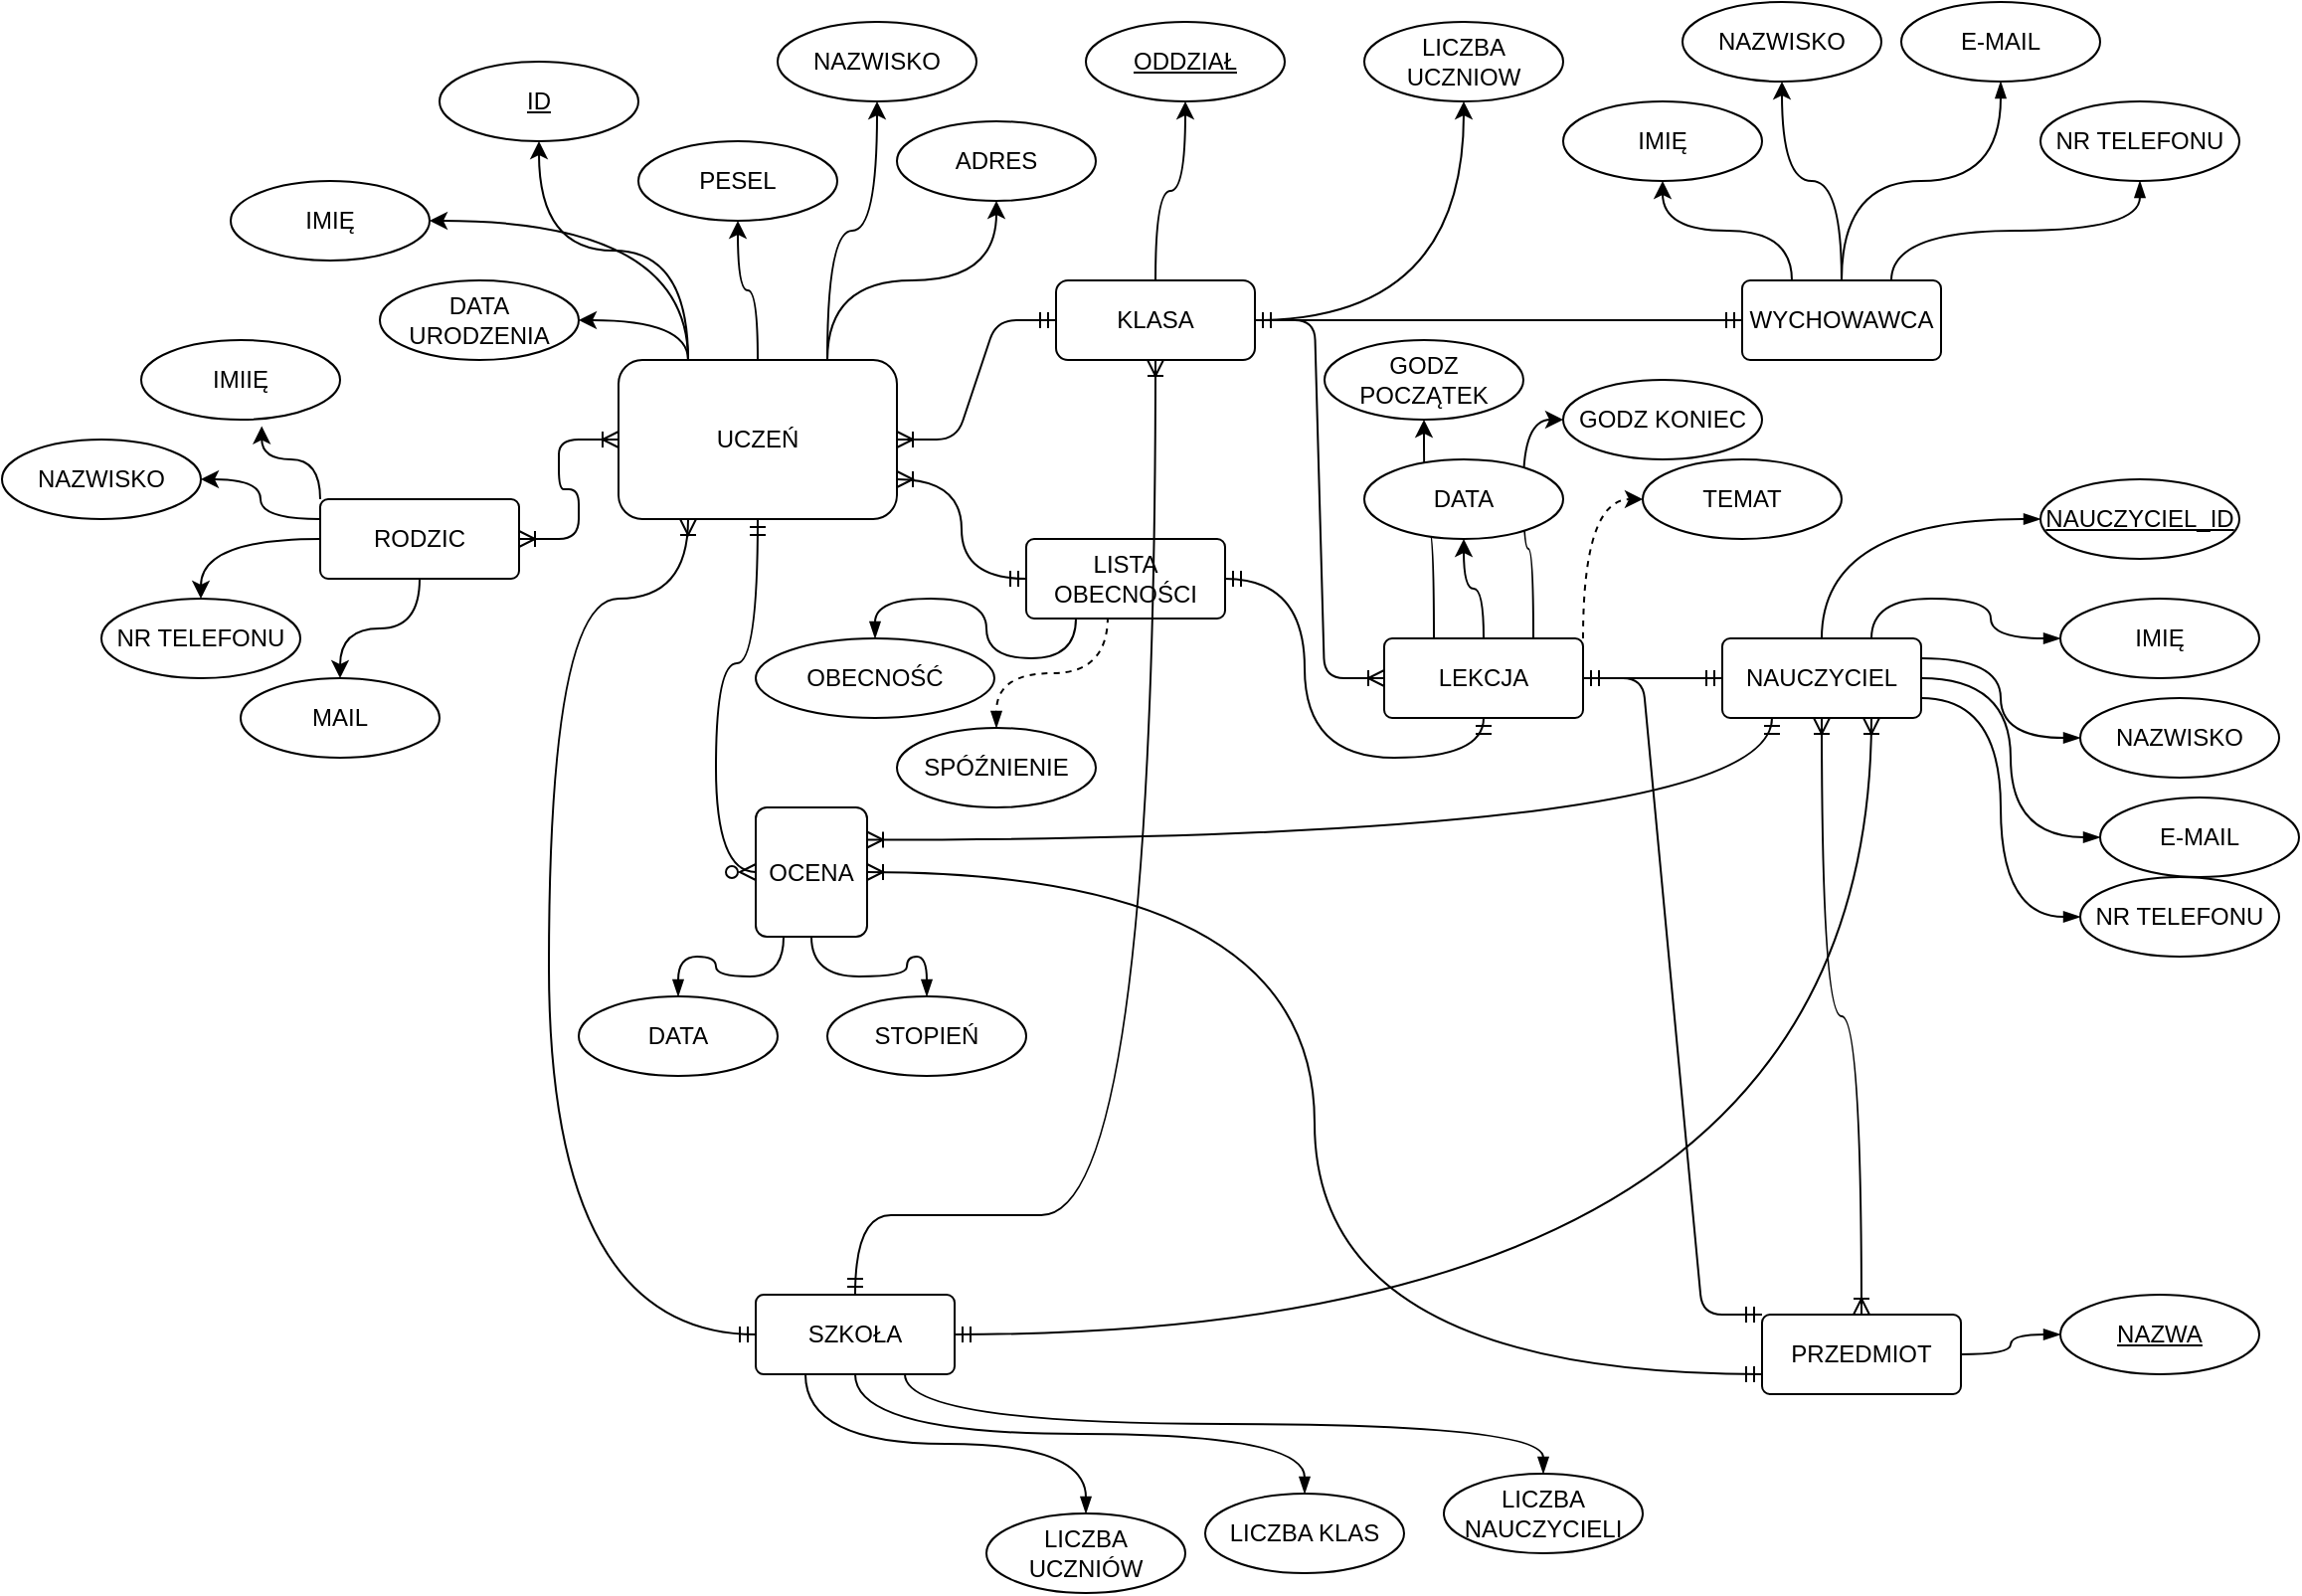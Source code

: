 <mxfile version="12.8.4"><diagram id="cNqfms0HBpr6AN-Xjopu" name="Page-1"><mxGraphModel dx="982" dy="611" grid="1" gridSize="10" guides="1" tooltips="1" connect="1" arrows="1" fold="1" page="1" pageScale="1" pageWidth="1169" pageHeight="827" math="0" shadow="0"><root><mxCell id="0"/><mxCell id="1" parent="0"/><mxCell id="bewDhss2z7NdPzQOxILB-91" style="edgeStyle=orthogonalEdgeStyle;curved=1;comic=0;orthogonalLoop=1;jettySize=auto;html=1;exitX=0.75;exitY=0;exitDx=0;exitDy=0;entryX=0.5;entryY=1;entryDx=0;entryDy=0;shadow=0;strokeColor=#000000;" edge="1" parent="1" source="bewDhss2z7NdPzQOxILB-1" target="bewDhss2z7NdPzQOxILB-90"><mxGeometry relative="1" as="geometry"/></mxCell><mxCell id="bewDhss2z7NdPzQOxILB-92" style="edgeStyle=orthogonalEdgeStyle;curved=1;comic=0;orthogonalLoop=1;jettySize=auto;html=1;exitX=0.75;exitY=0;exitDx=0;exitDy=0;shadow=0;strokeColor=#000000;" edge="1" parent="1" source="bewDhss2z7NdPzQOxILB-1" target="bewDhss2z7NdPzQOxILB-85"><mxGeometry relative="1" as="geometry"/></mxCell><mxCell id="bewDhss2z7NdPzQOxILB-93" style="edgeStyle=orthogonalEdgeStyle;curved=1;comic=0;orthogonalLoop=1;jettySize=auto;html=1;exitX=0.5;exitY=0;exitDx=0;exitDy=0;shadow=0;strokeColor=#000000;" edge="1" parent="1" source="bewDhss2z7NdPzQOxILB-1" target="bewDhss2z7NdPzQOxILB-88"><mxGeometry relative="1" as="geometry"/></mxCell><mxCell id="bewDhss2z7NdPzQOxILB-94" style="edgeStyle=orthogonalEdgeStyle;curved=1;comic=0;orthogonalLoop=1;jettySize=auto;html=1;exitX=0.25;exitY=0;exitDx=0;exitDy=0;shadow=0;strokeColor=#000000;" edge="1" parent="1" source="bewDhss2z7NdPzQOxILB-1" target="bewDhss2z7NdPzQOxILB-97"><mxGeometry relative="1" as="geometry"><mxPoint x="50" y="200" as="targetPoint"/></mxGeometry></mxCell><mxCell id="bewDhss2z7NdPzQOxILB-95" style="edgeStyle=orthogonalEdgeStyle;curved=1;comic=0;orthogonalLoop=1;jettySize=auto;html=1;exitX=0.25;exitY=0;exitDx=0;exitDy=0;entryX=1;entryY=0.5;entryDx=0;entryDy=0;shadow=0;strokeColor=#000000;" edge="1" parent="1" source="bewDhss2z7NdPzQOxILB-1" target="bewDhss2z7NdPzQOxILB-86"><mxGeometry relative="1" as="geometry"/></mxCell><mxCell id="bewDhss2z7NdPzQOxILB-96" style="edgeStyle=orthogonalEdgeStyle;curved=1;comic=0;orthogonalLoop=1;jettySize=auto;html=1;exitX=0.25;exitY=0;exitDx=0;exitDy=0;shadow=0;strokeColor=#000000;" edge="1" parent="1" source="bewDhss2z7NdPzQOxILB-1" target="bewDhss2z7NdPzQOxILB-87"><mxGeometry relative="1" as="geometry"/></mxCell><mxCell id="bewDhss2z7NdPzQOxILB-1" value="UCZEŃ" style="whiteSpace=wrap;html=1;align=center;rounded=1;" vertex="1" parent="1"><mxGeometry x="315" y="200" width="140" height="80" as="geometry"/></mxCell><mxCell id="bewDhss2z7NdPzQOxILB-99" style="edgeStyle=orthogonalEdgeStyle;curved=1;comic=0;orthogonalLoop=1;jettySize=auto;html=1;exitX=0.5;exitY=0;exitDx=0;exitDy=0;shadow=0;strokeColor=#000000;" edge="1" parent="1" source="bewDhss2z7NdPzQOxILB-4" target="bewDhss2z7NdPzQOxILB-98"><mxGeometry relative="1" as="geometry"/></mxCell><mxCell id="bewDhss2z7NdPzQOxILB-103" style="edgeStyle=orthogonalEdgeStyle;curved=1;comic=0;orthogonalLoop=1;jettySize=auto;html=1;entryX=0.5;entryY=1;entryDx=0;entryDy=0;shadow=0;strokeColor=#000000;" edge="1" parent="1" source="bewDhss2z7NdPzQOxILB-4" target="bewDhss2z7NdPzQOxILB-102"><mxGeometry relative="1" as="geometry"/></mxCell><mxCell id="bewDhss2z7NdPzQOxILB-4" value="KLASA" style="whiteSpace=wrap;html=1;align=center;rounded=1;" vertex="1" parent="1"><mxGeometry x="535" y="160" width="100" height="40" as="geometry"/></mxCell><mxCell id="bewDhss2z7NdPzQOxILB-131" style="edgeStyle=orthogonalEdgeStyle;curved=1;rounded=1;comic=0;orthogonalLoop=1;jettySize=auto;html=1;exitX=0.25;exitY=1;exitDx=0;exitDy=0;entryX=0.5;entryY=0;entryDx=0;entryDy=0;shadow=0;startArrow=none;startFill=0;endArrow=blockThin;endFill=1;strokeColor=#000000;" edge="1" parent="1" source="bewDhss2z7NdPzQOxILB-5" target="bewDhss2z7NdPzQOxILB-130"><mxGeometry relative="1" as="geometry"/></mxCell><mxCell id="bewDhss2z7NdPzQOxILB-132" style="edgeStyle=orthogonalEdgeStyle;curved=1;rounded=1;comic=0;orthogonalLoop=1;jettySize=auto;html=1;exitX=0.5;exitY=1;exitDx=0;exitDy=0;entryX=0.5;entryY=0;entryDx=0;entryDy=0;shadow=0;startArrow=none;startFill=0;endArrow=blockThin;endFill=1;strokeColor=#000000;" edge="1" parent="1" source="bewDhss2z7NdPzQOxILB-5" target="bewDhss2z7NdPzQOxILB-129"><mxGeometry relative="1" as="geometry"/></mxCell><mxCell id="bewDhss2z7NdPzQOxILB-135" style="edgeStyle=orthogonalEdgeStyle;curved=1;rounded=1;comic=0;orthogonalLoop=1;jettySize=auto;html=1;exitX=0;exitY=0.5;exitDx=0;exitDy=0;entryX=0.5;entryY=1;entryDx=0;entryDy=0;shadow=0;startArrow=ERzeroToMany;startFill=1;endArrow=ERmandOne;endFill=0;strokeColor=#000000;" edge="1" parent="1" source="bewDhss2z7NdPzQOxILB-5" target="bewDhss2z7NdPzQOxILB-1"><mxGeometry relative="1" as="geometry"/></mxCell><mxCell id="bewDhss2z7NdPzQOxILB-5" value="OCENA" style="rounded=1;arcSize=10;whiteSpace=wrap;html=1;align=center;" vertex="1" parent="1"><mxGeometry x="384" y="425" width="56" height="65" as="geometry"/></mxCell><mxCell id="bewDhss2z7NdPzQOxILB-133" style="edgeStyle=orthogonalEdgeStyle;curved=1;rounded=1;comic=0;orthogonalLoop=1;jettySize=auto;html=1;exitX=0;exitY=0.75;exitDx=0;exitDy=0;entryX=1;entryY=0.5;entryDx=0;entryDy=0;shadow=0;startArrow=ERmandOne;startFill=0;endArrow=ERoneToMany;endFill=0;strokeColor=#000000;" edge="1" parent="1" source="bewDhss2z7NdPzQOxILB-6" target="bewDhss2z7NdPzQOxILB-5"><mxGeometry relative="1" as="geometry"/></mxCell><mxCell id="bewDhss2z7NdPzQOxILB-154" style="edgeStyle=orthogonalEdgeStyle;curved=1;rounded=1;comic=0;orthogonalLoop=1;jettySize=auto;html=1;exitX=1;exitY=0.5;exitDx=0;exitDy=0;entryX=0;entryY=0.5;entryDx=0;entryDy=0;shadow=0;startArrow=none;startFill=0;endArrow=blockThin;endFill=1;strokeColor=#000000;" edge="1" parent="1" source="bewDhss2z7NdPzQOxILB-6" target="bewDhss2z7NdPzQOxILB-152"><mxGeometry relative="1" as="geometry"/></mxCell><mxCell id="bewDhss2z7NdPzQOxILB-6" value="PRZEDMIOT" style="rounded=1;arcSize=10;whiteSpace=wrap;html=1;align=center;" vertex="1" parent="1"><mxGeometry x="890" y="680" width="100" height="40" as="geometry"/></mxCell><mxCell id="bewDhss2z7NdPzQOxILB-128" style="edgeStyle=orthogonalEdgeStyle;curved=1;rounded=1;comic=0;orthogonalLoop=1;jettySize=auto;html=1;exitX=0.5;exitY=1;exitDx=0;exitDy=0;shadow=0;startArrow=ERoneToMany;startFill=0;endArrow=ERoneToMany;endFill=0;strokeColor=#000000;" edge="1" parent="1" source="bewDhss2z7NdPzQOxILB-8" target="bewDhss2z7NdPzQOxILB-6"><mxGeometry relative="1" as="geometry"/></mxCell><mxCell id="bewDhss2z7NdPzQOxILB-145" style="edgeStyle=orthogonalEdgeStyle;curved=1;rounded=1;comic=0;orthogonalLoop=1;jettySize=auto;html=1;exitX=0.75;exitY=0;exitDx=0;exitDy=0;entryX=0;entryY=0.5;entryDx=0;entryDy=0;shadow=0;startArrow=none;startFill=0;endArrow=blockThin;endFill=1;strokeColor=#000000;" edge="1" parent="1" source="bewDhss2z7NdPzQOxILB-8" target="bewDhss2z7NdPzQOxILB-136"><mxGeometry relative="1" as="geometry"/></mxCell><mxCell id="bewDhss2z7NdPzQOxILB-146" style="edgeStyle=orthogonalEdgeStyle;curved=1;rounded=1;comic=0;orthogonalLoop=1;jettySize=auto;html=1;exitX=1;exitY=0.25;exitDx=0;exitDy=0;shadow=0;startArrow=none;startFill=0;endArrow=blockThin;endFill=1;strokeColor=#000000;" edge="1" parent="1" source="bewDhss2z7NdPzQOxILB-8" target="bewDhss2z7NdPzQOxILB-137"><mxGeometry relative="1" as="geometry"/></mxCell><mxCell id="bewDhss2z7NdPzQOxILB-147" style="edgeStyle=orthogonalEdgeStyle;curved=1;rounded=1;comic=0;orthogonalLoop=1;jettySize=auto;html=1;exitX=1;exitY=0.5;exitDx=0;exitDy=0;entryX=0;entryY=0.5;entryDx=0;entryDy=0;shadow=0;startArrow=none;startFill=0;endArrow=blockThin;endFill=1;strokeColor=#000000;" edge="1" parent="1" source="bewDhss2z7NdPzQOxILB-8" target="bewDhss2z7NdPzQOxILB-138"><mxGeometry relative="1" as="geometry"/></mxCell><mxCell id="bewDhss2z7NdPzQOxILB-148" style="edgeStyle=orthogonalEdgeStyle;curved=1;rounded=1;comic=0;orthogonalLoop=1;jettySize=auto;html=1;exitX=1;exitY=0.75;exitDx=0;exitDy=0;entryX=0;entryY=0.5;entryDx=0;entryDy=0;shadow=0;startArrow=none;startFill=0;endArrow=blockThin;endFill=1;strokeColor=#000000;" edge="1" parent="1" source="bewDhss2z7NdPzQOxILB-8" target="bewDhss2z7NdPzQOxILB-140"><mxGeometry relative="1" as="geometry"/></mxCell><mxCell id="bewDhss2z7NdPzQOxILB-150" style="edgeStyle=orthogonalEdgeStyle;curved=1;rounded=1;comic=0;orthogonalLoop=1;jettySize=auto;html=1;exitX=0.5;exitY=0;exitDx=0;exitDy=0;entryX=0;entryY=0.5;entryDx=0;entryDy=0;shadow=0;startArrow=none;startFill=0;endArrow=blockThin;endFill=1;strokeColor=#000000;" edge="1" parent="1" source="bewDhss2z7NdPzQOxILB-8" target="bewDhss2z7NdPzQOxILB-153"><mxGeometry relative="1" as="geometry"><mxPoint x="1020" y="280" as="targetPoint"/></mxGeometry></mxCell><mxCell id="bewDhss2z7NdPzQOxILB-8" value="NAUCZYCIEL" style="rounded=1;arcSize=10;whiteSpace=wrap;html=1;align=center;" vertex="1" parent="1"><mxGeometry x="870" y="340" width="100" height="40" as="geometry"/></mxCell><mxCell id="bewDhss2z7NdPzQOxILB-111" style="edgeStyle=orthogonalEdgeStyle;curved=1;comic=0;orthogonalLoop=1;jettySize=auto;html=1;exitX=0.75;exitY=0;exitDx=0;exitDy=0;entryX=0;entryY=0.5;entryDx=0;entryDy=0;shadow=0;strokeColor=#000000;" edge="1" parent="1" source="bewDhss2z7NdPzQOxILB-10" target="bewDhss2z7NdPzQOxILB-110"><mxGeometry relative="1" as="geometry"/></mxCell><mxCell id="bewDhss2z7NdPzQOxILB-112" style="edgeStyle=orthogonalEdgeStyle;curved=1;comic=0;orthogonalLoop=1;jettySize=auto;html=1;exitX=0.5;exitY=0;exitDx=0;exitDy=0;entryX=0.5;entryY=1;entryDx=0;entryDy=0;shadow=0;strokeColor=#000000;" edge="1" parent="1" source="bewDhss2z7NdPzQOxILB-10" target="bewDhss2z7NdPzQOxILB-109"><mxGeometry relative="1" as="geometry"/></mxCell><mxCell id="bewDhss2z7NdPzQOxILB-113" style="edgeStyle=orthogonalEdgeStyle;curved=1;comic=0;orthogonalLoop=1;jettySize=auto;html=1;exitX=0.25;exitY=0;exitDx=0;exitDy=0;entryX=0.5;entryY=1;entryDx=0;entryDy=0;shadow=0;strokeColor=#000000;" edge="1" parent="1" source="bewDhss2z7NdPzQOxILB-10" target="bewDhss2z7NdPzQOxILB-108"><mxGeometry relative="1" as="geometry"/></mxCell><mxCell id="bewDhss2z7NdPzQOxILB-121" style="edgeStyle=orthogonalEdgeStyle;curved=1;rounded=1;comic=0;orthogonalLoop=1;jettySize=auto;html=1;exitX=0.5;exitY=1;exitDx=0;exitDy=0;entryX=1;entryY=0.5;entryDx=0;entryDy=0;shadow=0;strokeColor=#000000;startArrow=ERmandOne;startFill=0;endArrow=ERmandOne;endFill=0;" edge="1" parent="1" source="bewDhss2z7NdPzQOxILB-10" target="bewDhss2z7NdPzQOxILB-118"><mxGeometry relative="1" as="geometry"/></mxCell><mxCell id="bewDhss2z7NdPzQOxILB-10" value="LEKCJA" style="rounded=1;arcSize=10;whiteSpace=wrap;html=1;align=center;" vertex="1" parent="1"><mxGeometry x="700" y="340" width="100" height="40" as="geometry"/></mxCell><mxCell id="bewDhss2z7NdPzQOxILB-78" style="edgeStyle=orthogonalEdgeStyle;comic=0;orthogonalLoop=1;jettySize=auto;html=1;exitX=0;exitY=0;exitDx=0;exitDy=0;entryX=0.606;entryY=1.082;entryDx=0;entryDy=0;entryPerimeter=0;shadow=0;strokeColor=#000000;curved=1;" edge="1" parent="1" source="bewDhss2z7NdPzQOxILB-12" target="bewDhss2z7NdPzQOxILB-74"><mxGeometry relative="1" as="geometry"/></mxCell><mxCell id="bewDhss2z7NdPzQOxILB-80" style="edgeStyle=orthogonalEdgeStyle;comic=0;orthogonalLoop=1;jettySize=auto;html=1;exitX=0;exitY=0.25;exitDx=0;exitDy=0;entryX=1;entryY=0.5;entryDx=0;entryDy=0;shadow=0;strokeColor=#000000;curved=1;" edge="1" parent="1" source="bewDhss2z7NdPzQOxILB-12" target="bewDhss2z7NdPzQOxILB-79"><mxGeometry relative="1" as="geometry"/></mxCell><mxCell id="bewDhss2z7NdPzQOxILB-82" style="edgeStyle=orthogonalEdgeStyle;comic=0;orthogonalLoop=1;jettySize=auto;html=1;exitX=0;exitY=0.5;exitDx=0;exitDy=0;shadow=0;strokeColor=#000000;curved=1;entryX=0.5;entryY=0;entryDx=0;entryDy=0;" edge="1" parent="1" source="bewDhss2z7NdPzQOxILB-12" target="bewDhss2z7NdPzQOxILB-81"><mxGeometry relative="1" as="geometry"/></mxCell><mxCell id="bewDhss2z7NdPzQOxILB-84" style="edgeStyle=orthogonalEdgeStyle;curved=1;comic=0;orthogonalLoop=1;jettySize=auto;html=1;exitX=0.5;exitY=1;exitDx=0;exitDy=0;entryX=0.5;entryY=0;entryDx=0;entryDy=0;shadow=0;strokeColor=#000000;" edge="1" parent="1" source="bewDhss2z7NdPzQOxILB-12" target="bewDhss2z7NdPzQOxILB-83"><mxGeometry relative="1" as="geometry"/></mxCell><mxCell id="bewDhss2z7NdPzQOxILB-12" value="RODZIC" style="rounded=1;arcSize=10;whiteSpace=wrap;html=1;align=center;" vertex="1" parent="1"><mxGeometry x="165" y="270" width="100" height="40" as="geometry"/></mxCell><mxCell id="bewDhss2z7NdPzQOxILB-106" style="edgeStyle=orthogonalEdgeStyle;curved=1;comic=0;orthogonalLoop=1;jettySize=auto;html=1;exitX=0.25;exitY=0;exitDx=0;exitDy=0;entryX=0.5;entryY=1;entryDx=0;entryDy=0;shadow=0;strokeColor=#000000;" edge="1" parent="1" source="bewDhss2z7NdPzQOxILB-15" target="bewDhss2z7NdPzQOxILB-104"><mxGeometry relative="1" as="geometry"/></mxCell><mxCell id="bewDhss2z7NdPzQOxILB-107" style="edgeStyle=orthogonalEdgeStyle;curved=1;comic=0;orthogonalLoop=1;jettySize=auto;html=1;entryX=0.5;entryY=1;entryDx=0;entryDy=0;shadow=0;strokeColor=#000000;" edge="1" parent="1" source="bewDhss2z7NdPzQOxILB-15" target="bewDhss2z7NdPzQOxILB-105"><mxGeometry relative="1" as="geometry"/></mxCell><mxCell id="bewDhss2z7NdPzQOxILB-143" style="edgeStyle=orthogonalEdgeStyle;curved=1;rounded=1;comic=0;orthogonalLoop=1;jettySize=auto;html=1;exitX=0.5;exitY=0;exitDx=0;exitDy=0;entryX=0.5;entryY=1;entryDx=0;entryDy=0;shadow=0;startArrow=none;startFill=0;endArrow=blockThin;endFill=1;strokeColor=#000000;" edge="1" parent="1" source="bewDhss2z7NdPzQOxILB-15" target="bewDhss2z7NdPzQOxILB-141"><mxGeometry relative="1" as="geometry"/></mxCell><mxCell id="bewDhss2z7NdPzQOxILB-144" style="edgeStyle=orthogonalEdgeStyle;curved=1;rounded=1;comic=0;orthogonalLoop=1;jettySize=auto;html=1;exitX=0.75;exitY=0;exitDx=0;exitDy=0;shadow=0;startArrow=none;startFill=0;endArrow=blockThin;endFill=1;strokeColor=#000000;" edge="1" parent="1" source="bewDhss2z7NdPzQOxILB-15" target="bewDhss2z7NdPzQOxILB-142"><mxGeometry relative="1" as="geometry"/></mxCell><mxCell id="bewDhss2z7NdPzQOxILB-15" value="WYCHOWAWCA" style="rounded=1;arcSize=10;whiteSpace=wrap;html=1;align=center;" vertex="1" parent="1"><mxGeometry x="880" y="160" width="100" height="40" as="geometry"/></mxCell><mxCell id="bewDhss2z7NdPzQOxILB-29" value="" style="edgeStyle=entityRelationEdgeStyle;fontSize=12;html=1;endArrow=ERoneToMany;startArrow=ERoneToMany;shadow=0;entryX=0;entryY=0.5;entryDx=0;entryDy=0;exitX=1;exitY=0.5;exitDx=0;exitDy=0;comic=0;" edge="1" parent="1" source="bewDhss2z7NdPzQOxILB-12" target="bewDhss2z7NdPzQOxILB-1"><mxGeometry width="100" height="100" relative="1" as="geometry"><mxPoint x="440" y="490" as="sourcePoint"/><mxPoint x="540" y="390" as="targetPoint"/></mxGeometry></mxCell><mxCell id="bewDhss2z7NdPzQOxILB-30" value="" style="edgeStyle=entityRelationEdgeStyle;fontSize=12;html=1;endArrow=ERoneToMany;startArrow=ERmandOne;shadow=0;rounded=1;entryX=0;entryY=0.5;entryDx=0;entryDy=0;exitX=1;exitY=0.5;exitDx=0;exitDy=0;" edge="1" parent="1" source="bewDhss2z7NdPzQOxILB-4" target="bewDhss2z7NdPzQOxILB-10"><mxGeometry width="100" height="100" relative="1" as="geometry"><mxPoint x="430" y="320" as="sourcePoint"/><mxPoint x="830" y="240" as="targetPoint"/></mxGeometry></mxCell><mxCell id="bewDhss2z7NdPzQOxILB-33" value="" style="edgeStyle=entityRelationEdgeStyle;fontSize=12;html=1;endArrow=ERoneToMany;startArrow=ERmandOne;shadow=0;strokeColor=#000000;" edge="1" parent="1" source="bewDhss2z7NdPzQOxILB-4" target="bewDhss2z7NdPzQOxILB-1"><mxGeometry width="100" height="100" relative="1" as="geometry"><mxPoint x="350" y="90" as="sourcePoint"/><mxPoint x="350" y="48.579" as="targetPoint"/></mxGeometry></mxCell><mxCell id="bewDhss2z7NdPzQOxILB-34" value="" style="edgeStyle=entityRelationEdgeStyle;fontSize=12;html=1;endArrow=ERmandOne;startArrow=ERmandOne;shadow=0;strokeColor=#000000;entryX=0;entryY=0.5;entryDx=0;entryDy=0;exitX=1;exitY=0.5;exitDx=0;exitDy=0;" edge="1" parent="1" source="bewDhss2z7NdPzQOxILB-4" target="bewDhss2z7NdPzQOxILB-15"><mxGeometry width="100" height="100" relative="1" as="geometry"><mxPoint x="480" y="180" as="sourcePoint"/><mxPoint x="580" y="80" as="targetPoint"/></mxGeometry></mxCell><mxCell id="bewDhss2z7NdPzQOxILB-62" value="" style="edgeStyle=entityRelationEdgeStyle;fontSize=12;html=1;endArrow=ERmandOne;startArrow=ERmandOne;shadow=0;strokeColor=#000000;exitX=1;exitY=0.5;exitDx=0;exitDy=0;entryX=0;entryY=0.5;entryDx=0;entryDy=0;" edge="1" parent="1" source="bewDhss2z7NdPzQOxILB-10" target="bewDhss2z7NdPzQOxILB-8"><mxGeometry width="100" height="100" relative="1" as="geometry"><mxPoint x="950" y="450" as="sourcePoint"/><mxPoint x="830" y="420" as="targetPoint"/></mxGeometry></mxCell><mxCell id="bewDhss2z7NdPzQOxILB-65" value="" style="edgeStyle=entityRelationEdgeStyle;fontSize=12;html=1;endArrow=ERmandOne;startArrow=ERmandOne;shadow=0;strokeColor=#000000;entryX=0;entryY=0;entryDx=0;entryDy=0;" edge="1" parent="1" source="bewDhss2z7NdPzQOxILB-10" target="bewDhss2z7NdPzQOxILB-6"><mxGeometry width="100" height="100" relative="1" as="geometry"><mxPoint x="770" y="460" as="sourcePoint"/><mxPoint x="911.421" y="360" as="targetPoint"/></mxGeometry></mxCell><mxCell id="bewDhss2z7NdPzQOxILB-74" value="IMIIĘ" style="ellipse;whiteSpace=wrap;html=1;align=center;rounded=0;" vertex="1" parent="1"><mxGeometry x="75" y="190" width="100" height="40" as="geometry"/></mxCell><mxCell id="bewDhss2z7NdPzQOxILB-79" value="NAZWISKO" style="ellipse;whiteSpace=wrap;html=1;align=center;rounded=0;" vertex="1" parent="1"><mxGeometry x="5" y="240" width="100" height="40" as="geometry"/></mxCell><mxCell id="bewDhss2z7NdPzQOxILB-81" value="NR TELEFONU" style="ellipse;whiteSpace=wrap;html=1;align=center;rounded=0;" vertex="1" parent="1"><mxGeometry x="55" y="320" width="100" height="40" as="geometry"/></mxCell><mxCell id="bewDhss2z7NdPzQOxILB-83" value="MAIL" style="ellipse;whiteSpace=wrap;html=1;align=center;rounded=0;" vertex="1" parent="1"><mxGeometry x="125" y="360" width="100" height="40" as="geometry"/></mxCell><mxCell id="bewDhss2z7NdPzQOxILB-85" value="NAZWISKO" style="ellipse;whiteSpace=wrap;html=1;align=center;rounded=0;" vertex="1" parent="1"><mxGeometry x="395" y="30" width="100" height="40" as="geometry"/></mxCell><mxCell id="bewDhss2z7NdPzQOxILB-86" value="IMIĘ" style="ellipse;whiteSpace=wrap;html=1;align=center;rounded=0;" vertex="1" parent="1"><mxGeometry x="120" y="110" width="100" height="40" as="geometry"/></mxCell><mxCell id="bewDhss2z7NdPzQOxILB-87" value="DATA URODZENIA" style="ellipse;whiteSpace=wrap;html=1;align=center;rounded=0;" vertex="1" parent="1"><mxGeometry x="195" y="160" width="100" height="40" as="geometry"/></mxCell><mxCell id="bewDhss2z7NdPzQOxILB-88" value="PESEL" style="ellipse;whiteSpace=wrap;html=1;align=center;rounded=0;" vertex="1" parent="1"><mxGeometry x="325" y="90" width="100" height="40" as="geometry"/></mxCell><mxCell id="bewDhss2z7NdPzQOxILB-90" value="ADRES" style="ellipse;whiteSpace=wrap;html=1;align=center;rounded=0;" vertex="1" parent="1"><mxGeometry x="455" y="80" width="100" height="40" as="geometry"/></mxCell><mxCell id="bewDhss2z7NdPzQOxILB-97" value="ID" style="ellipse;whiteSpace=wrap;html=1;align=center;fontStyle=4;rounded=0;" vertex="1" parent="1"><mxGeometry x="225" y="50" width="100" height="40" as="geometry"/></mxCell><mxCell id="bewDhss2z7NdPzQOxILB-98" value="ODDZIAŁ" style="ellipse;whiteSpace=wrap;html=1;align=center;fontStyle=4;rounded=0;" vertex="1" parent="1"><mxGeometry x="550" y="30" width="100" height="40" as="geometry"/></mxCell><mxCell id="bewDhss2z7NdPzQOxILB-102" value="LICZBA UCZNIOW" style="ellipse;whiteSpace=wrap;html=1;align=center;rounded=0;" vertex="1" parent="1"><mxGeometry x="690" y="30" width="100" height="40" as="geometry"/></mxCell><mxCell id="bewDhss2z7NdPzQOxILB-104" value="IMIĘ" style="ellipse;whiteSpace=wrap;html=1;align=center;rounded=0;" vertex="1" parent="1"><mxGeometry x="790" y="70" width="100" height="40" as="geometry"/></mxCell><mxCell id="bewDhss2z7NdPzQOxILB-105" value="NAZWISKO" style="ellipse;whiteSpace=wrap;html=1;align=center;rounded=0;" vertex="1" parent="1"><mxGeometry x="850" y="20" width="100" height="40" as="geometry"/></mxCell><mxCell id="bewDhss2z7NdPzQOxILB-108" value="GODZ POCZĄTEK" style="ellipse;whiteSpace=wrap;html=1;align=center;rounded=0;" vertex="1" parent="1"><mxGeometry x="670" y="190" width="100" height="40" as="geometry"/></mxCell><mxCell id="bewDhss2z7NdPzQOxILB-109" value="DATA" style="ellipse;whiteSpace=wrap;html=1;align=center;rounded=0;" vertex="1" parent="1"><mxGeometry x="690" y="250" width="100" height="40" as="geometry"/></mxCell><mxCell id="bewDhss2z7NdPzQOxILB-114" value="TEMAT" style="ellipse;whiteSpace=wrap;html=1;align=center;rounded=0;" vertex="1" parent="1"><mxGeometry x="830" y="250" width="100" height="40" as="geometry"/></mxCell><mxCell id="bewDhss2z7NdPzQOxILB-110" value="GODZ KONIEC" style="ellipse;whiteSpace=wrap;html=1;align=center;rounded=0;" vertex="1" parent="1"><mxGeometry x="790" y="210" width="100" height="40" as="geometry"/></mxCell><mxCell id="bewDhss2z7NdPzQOxILB-117" style="edgeStyle=orthogonalEdgeStyle;curved=1;comic=0;orthogonalLoop=1;jettySize=auto;html=1;exitX=1;exitY=0;exitDx=0;exitDy=0;entryX=0;entryY=0.5;entryDx=0;entryDy=0;shadow=0;strokeColor=#000000;dashed=1;" edge="1" parent="1" source="bewDhss2z7NdPzQOxILB-10" target="bewDhss2z7NdPzQOxILB-114"><mxGeometry relative="1" as="geometry"><mxPoint x="685" y="350" as="sourcePoint"/><mxPoint x="820" y="350" as="targetPoint"/></mxGeometry></mxCell><mxCell id="bewDhss2z7NdPzQOxILB-124" style="edgeStyle=orthogonalEdgeStyle;curved=1;rounded=1;comic=0;orthogonalLoop=1;jettySize=auto;html=1;exitX=0;exitY=0.5;exitDx=0;exitDy=0;entryX=1;entryY=0.75;entryDx=0;entryDy=0;shadow=0;startArrow=ERmandOne;startFill=0;endArrow=ERoneToMany;endFill=0;strokeColor=#000000;" edge="1" parent="1" source="bewDhss2z7NdPzQOxILB-118" target="bewDhss2z7NdPzQOxILB-1"><mxGeometry relative="1" as="geometry"/></mxCell><mxCell id="bewDhss2z7NdPzQOxILB-125" style="edgeStyle=orthogonalEdgeStyle;curved=1;rounded=1;comic=0;orthogonalLoop=1;jettySize=auto;html=1;exitX=0.25;exitY=1;exitDx=0;exitDy=0;entryX=0.5;entryY=0;entryDx=0;entryDy=0;shadow=0;startArrow=none;startFill=0;endArrow=blockThin;endFill=1;strokeColor=#000000;" edge="1" parent="1" source="bewDhss2z7NdPzQOxILB-118" target="bewDhss2z7NdPzQOxILB-122"><mxGeometry relative="1" as="geometry"/></mxCell><mxCell id="bewDhss2z7NdPzQOxILB-127" style="edgeStyle=orthogonalEdgeStyle;curved=1;rounded=1;comic=0;orthogonalLoop=1;jettySize=auto;html=1;exitX=0.41;exitY=0.975;exitDx=0;exitDy=0;entryX=0.5;entryY=0;entryDx=0;entryDy=0;shadow=0;startArrow=none;startFill=0;endArrow=blockThin;endFill=1;strokeColor=#000000;dashed=1;exitPerimeter=0;" edge="1" parent="1" source="bewDhss2z7NdPzQOxILB-118" target="bewDhss2z7NdPzQOxILB-126"><mxGeometry relative="1" as="geometry"/></mxCell><mxCell id="bewDhss2z7NdPzQOxILB-118" value="LISTA OBECNOŚCI" style="rounded=1;arcSize=10;whiteSpace=wrap;html=1;align=center;" vertex="1" parent="1"><mxGeometry x="520" y="290" width="100" height="40" as="geometry"/></mxCell><mxCell id="bewDhss2z7NdPzQOxILB-122" value="OBECNOŚĆ" style="ellipse;whiteSpace=wrap;html=1;align=center;rounded=0;" vertex="1" parent="1"><mxGeometry x="384" y="340" width="120" height="40" as="geometry"/></mxCell><mxCell id="bewDhss2z7NdPzQOxILB-126" value="SPÓŹNIENIE" style="ellipse;whiteSpace=wrap;html=1;align=center;rounded=0;" vertex="1" parent="1"><mxGeometry x="455" y="385" width="100" height="40" as="geometry"/></mxCell><mxCell id="bewDhss2z7NdPzQOxILB-129" value="STOPIEŃ" style="ellipse;whiteSpace=wrap;html=1;align=center;rounded=0;" vertex="1" parent="1"><mxGeometry x="420" y="520" width="100" height="40" as="geometry"/></mxCell><mxCell id="bewDhss2z7NdPzQOxILB-130" value="DATA" style="ellipse;whiteSpace=wrap;html=1;align=center;rounded=0;" vertex="1" parent="1"><mxGeometry x="295" y="520" width="100" height="40" as="geometry"/></mxCell><mxCell id="bewDhss2z7NdPzQOxILB-134" style="edgeStyle=orthogonalEdgeStyle;curved=1;rounded=1;comic=0;orthogonalLoop=1;jettySize=auto;html=1;exitX=0.25;exitY=1;exitDx=0;exitDy=0;entryX=1;entryY=0.25;entryDx=0;entryDy=0;shadow=0;startArrow=ERmandOne;startFill=0;endArrow=ERoneToMany;endFill=0;strokeColor=#000000;" edge="1" parent="1" source="bewDhss2z7NdPzQOxILB-8" target="bewDhss2z7NdPzQOxILB-5"><mxGeometry relative="1" as="geometry"><mxPoint x="850" y="620" as="sourcePoint"/><mxPoint x="296" y="652.5" as="targetPoint"/></mxGeometry></mxCell><mxCell id="bewDhss2z7NdPzQOxILB-136" value="IMIĘ" style="ellipse;whiteSpace=wrap;html=1;align=center;rounded=0;" vertex="1" parent="1"><mxGeometry x="1040" y="320" width="100" height="40" as="geometry"/></mxCell><mxCell id="bewDhss2z7NdPzQOxILB-137" value="NAZWISKO" style="ellipse;whiteSpace=wrap;html=1;align=center;rounded=0;" vertex="1" parent="1"><mxGeometry x="1050" y="370" width="100" height="40" as="geometry"/></mxCell><mxCell id="bewDhss2z7NdPzQOxILB-138" value="E-MAIL" style="ellipse;whiteSpace=wrap;html=1;align=center;rounded=0;" vertex="1" parent="1"><mxGeometry x="1060" y="420" width="100" height="40" as="geometry"/></mxCell><mxCell id="bewDhss2z7NdPzQOxILB-140" value="NR TELEFONU" style="ellipse;whiteSpace=wrap;html=1;align=center;rounded=0;" vertex="1" parent="1"><mxGeometry x="1050" y="460" width="100" height="40" as="geometry"/></mxCell><mxCell id="bewDhss2z7NdPzQOxILB-141" value="E-MAIL" style="ellipse;whiteSpace=wrap;html=1;align=center;rounded=0;" vertex="1" parent="1"><mxGeometry x="960" y="20" width="100" height="40" as="geometry"/></mxCell><mxCell id="bewDhss2z7NdPzQOxILB-142" value="NR TELEFONU" style="ellipse;whiteSpace=wrap;html=1;align=center;rounded=0;" vertex="1" parent="1"><mxGeometry x="1030" y="70" width="100" height="40" as="geometry"/></mxCell><mxCell id="bewDhss2z7NdPzQOxILB-152" value="NAZWA" style="ellipse;whiteSpace=wrap;html=1;align=center;fontStyle=4;rounded=0;" vertex="1" parent="1"><mxGeometry x="1040" y="670" width="100" height="40" as="geometry"/></mxCell><mxCell id="bewDhss2z7NdPzQOxILB-153" value="NAUCZYCIEL_ID" style="ellipse;whiteSpace=wrap;html=1;align=center;fontStyle=4;rounded=0;" vertex="1" parent="1"><mxGeometry x="1030" y="260" width="100" height="40" as="geometry"/></mxCell><mxCell id="bewDhss2z7NdPzQOxILB-157" style="edgeStyle=orthogonalEdgeStyle;curved=1;rounded=1;comic=0;orthogonalLoop=1;jettySize=auto;html=1;exitX=0;exitY=0.5;exitDx=0;exitDy=0;shadow=0;startArrow=ERmandOne;startFill=0;endArrow=ERoneToMany;endFill=0;strokeColor=#000000;entryX=0.25;entryY=1;entryDx=0;entryDy=0;" edge="1" parent="1" source="bewDhss2z7NdPzQOxILB-156" target="bewDhss2z7NdPzQOxILB-1"><mxGeometry relative="1" as="geometry"><mxPoint x="130" y="410" as="targetPoint"/><Array as="points"><mxPoint x="280" y="690"/><mxPoint x="280" y="320"/><mxPoint x="350" y="320"/></Array></mxGeometry></mxCell><mxCell id="bewDhss2z7NdPzQOxILB-158" style="edgeStyle=orthogonalEdgeStyle;curved=1;rounded=1;comic=0;orthogonalLoop=1;jettySize=auto;html=1;exitX=0.5;exitY=0;exitDx=0;exitDy=0;entryX=0.5;entryY=1;entryDx=0;entryDy=0;shadow=0;startArrow=ERmandOne;startFill=0;endArrow=ERoneToMany;endFill=0;strokeColor=#000000;" edge="1" parent="1" source="bewDhss2z7NdPzQOxILB-156" target="bewDhss2z7NdPzQOxILB-4"><mxGeometry relative="1" as="geometry"><Array as="points"><mxPoint x="470" y="630"/><mxPoint x="380" y="630"/></Array></mxGeometry></mxCell><mxCell id="bewDhss2z7NdPzQOxILB-159" style="edgeStyle=orthogonalEdgeStyle;curved=1;rounded=1;comic=0;orthogonalLoop=1;jettySize=auto;html=1;exitX=1;exitY=0.5;exitDx=0;exitDy=0;entryX=0.75;entryY=1;entryDx=0;entryDy=0;shadow=0;startArrow=ERmandOne;startFill=0;endArrow=ERoneToMany;endFill=0;strokeColor=#000000;" edge="1" parent="1" source="bewDhss2z7NdPzQOxILB-156" target="bewDhss2z7NdPzQOxILB-8"><mxGeometry relative="1" as="geometry"/></mxCell><mxCell id="bewDhss2z7NdPzQOxILB-164" style="edgeStyle=orthogonalEdgeStyle;curved=1;rounded=1;comic=0;orthogonalLoop=1;jettySize=auto;html=1;exitX=0.25;exitY=1;exitDx=0;exitDy=0;entryX=0.5;entryY=0;entryDx=0;entryDy=0;shadow=0;startArrow=none;startFill=0;endArrow=blockThin;endFill=1;strokeColor=#000000;" edge="1" parent="1" source="bewDhss2z7NdPzQOxILB-156" target="bewDhss2z7NdPzQOxILB-161"><mxGeometry relative="1" as="geometry"/></mxCell><mxCell id="bewDhss2z7NdPzQOxILB-165" style="edgeStyle=orthogonalEdgeStyle;curved=1;rounded=1;comic=0;orthogonalLoop=1;jettySize=auto;html=1;exitX=0.75;exitY=1;exitDx=0;exitDy=0;entryX=0.5;entryY=0;entryDx=0;entryDy=0;shadow=0;startArrow=none;startFill=0;endArrow=blockThin;endFill=1;strokeColor=#000000;" edge="1" parent="1" source="bewDhss2z7NdPzQOxILB-156" target="bewDhss2z7NdPzQOxILB-162"><mxGeometry relative="1" as="geometry"/></mxCell><mxCell id="bewDhss2z7NdPzQOxILB-166" style="edgeStyle=orthogonalEdgeStyle;curved=1;rounded=1;comic=0;orthogonalLoop=1;jettySize=auto;html=1;exitX=0.5;exitY=1;exitDx=0;exitDy=0;entryX=0.5;entryY=0;entryDx=0;entryDy=0;shadow=0;startArrow=none;startFill=0;endArrow=blockThin;endFill=1;strokeColor=#000000;" edge="1" parent="1" source="bewDhss2z7NdPzQOxILB-156" target="bewDhss2z7NdPzQOxILB-163"><mxGeometry relative="1" as="geometry"/></mxCell><mxCell id="bewDhss2z7NdPzQOxILB-156" value="SZKOŁA" style="rounded=1;arcSize=10;whiteSpace=wrap;html=1;align=center;" vertex="1" parent="1"><mxGeometry x="384" y="670" width="100" height="40" as="geometry"/></mxCell><mxCell id="bewDhss2z7NdPzQOxILB-161" value="LICZBA UCZNIÓW" style="ellipse;whiteSpace=wrap;html=1;align=center;rounded=0;" vertex="1" parent="1"><mxGeometry x="500" y="780" width="100" height="40" as="geometry"/></mxCell><mxCell id="bewDhss2z7NdPzQOxILB-162" value="LICZBA NAUCZYCIELI" style="ellipse;whiteSpace=wrap;html=1;align=center;rounded=0;" vertex="1" parent="1"><mxGeometry x="730" y="760" width="100" height="40" as="geometry"/></mxCell><mxCell id="bewDhss2z7NdPzQOxILB-163" value="LICZBA KLAS" style="ellipse;whiteSpace=wrap;html=1;align=center;rounded=0;" vertex="1" parent="1"><mxGeometry x="610" y="770" width="100" height="40" as="geometry"/></mxCell></root></mxGraphModel></diagram></mxfile>
